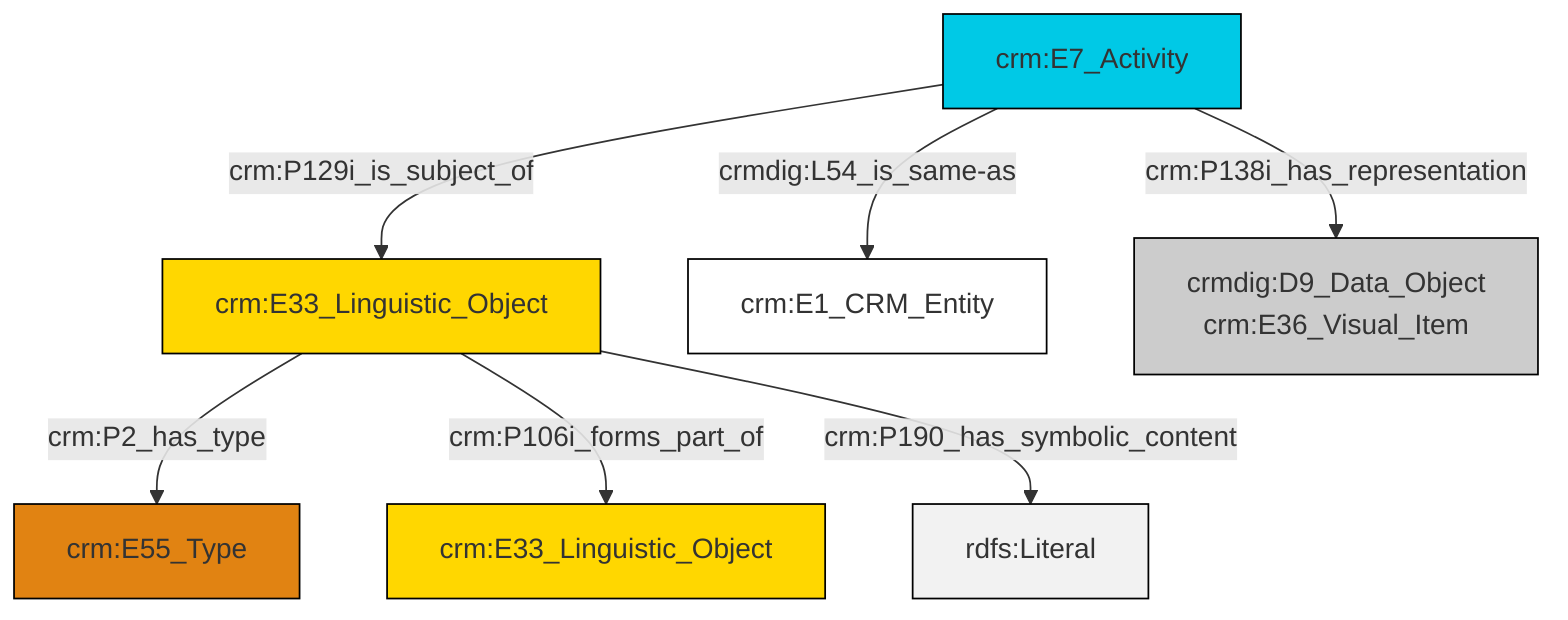 graph TD
classDef Literal fill:#f2f2f2,stroke:#000000;
classDef CRM_Entity fill:#FFFFFF,stroke:#000000;
classDef Temporal_Entity fill:#00C9E6, stroke:#000000;
classDef Type fill:#E18312, stroke:#000000;
classDef Time-Span fill:#2C9C91, stroke:#000000;
classDef Appellation fill:#FFEB7F, stroke:#000000;
classDef Place fill:#008836, stroke:#000000;
classDef Persistent_Item fill:#B266B2, stroke:#000000;
classDef Conceptual_Object fill:#FFD700, stroke:#000000;
classDef Physical_Thing fill:#D2B48C, stroke:#000000;
classDef Actor fill:#f58aad, stroke:#000000;
classDef PC_Classes fill:#4ce600, stroke:#000000;
classDef Multi fill:#cccccc,stroke:#000000;

2["crm:E7_Activity"]:::Temporal_Entity -->|crm:P129i_is_subject_of| 3["crm:E33_Linguistic_Object"]:::Conceptual_Object
2["crm:E7_Activity"]:::Temporal_Entity -->|crm:P138i_has_representation| 7["crmdig:D9_Data_Object<br>crm:E36_Visual_Item"]:::Multi
2["crm:E7_Activity"]:::Temporal_Entity -->|crmdig:L54_is_same-as| 5["crm:E1_CRM_Entity"]:::CRM_Entity
3["crm:E33_Linguistic_Object"]:::Conceptual_Object -->|crm:P2_has_type| 0["crm:E55_Type"]:::Type
3["crm:E33_Linguistic_Object"]:::Conceptual_Object -->|crm:P106i_forms_part_of| 11["crm:E33_Linguistic_Object"]:::Conceptual_Object
3["crm:E33_Linguistic_Object"]:::Conceptual_Object -->|crm:P190_has_symbolic_content| 14[rdfs:Literal]:::Literal